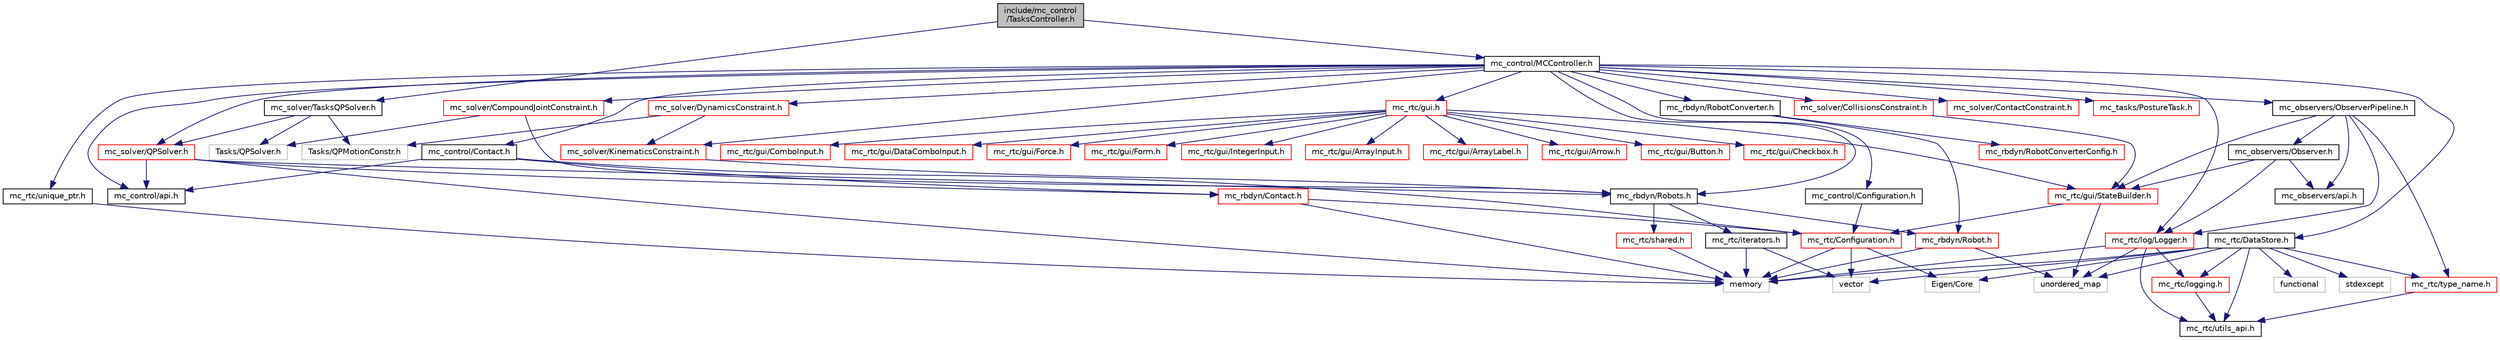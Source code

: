 digraph "include/mc_control/TasksController.h"
{
 // INTERACTIVE_SVG=YES
  edge [fontname="Helvetica",fontsize="10",labelfontname="Helvetica",labelfontsize="10"];
  node [fontname="Helvetica",fontsize="10",shape=record];
  Node0 [label="include/mc_control\l/TasksController.h",height=0.2,width=0.4,color="black", fillcolor="grey75", style="filled", fontcolor="black"];
  Node0 -> Node1 [color="midnightblue",fontsize="10",style="solid",fontname="Helvetica"];
  Node1 [label="mc_control/MCController.h",height=0.2,width=0.4,color="black", fillcolor="white", style="filled",URL="$MCController_8h.html"];
  Node1 -> Node2 [color="midnightblue",fontsize="10",style="solid",fontname="Helvetica"];
  Node2 [label="mc_control/Configuration.h",height=0.2,width=0.4,color="black", fillcolor="white", style="filled",URL="$mc__control_2Configuration_8h.html"];
  Node2 -> Node3 [color="midnightblue",fontsize="10",style="solid",fontname="Helvetica"];
  Node3 [label="mc_rtc/Configuration.h",height=0.2,width=0.4,color="red", fillcolor="white", style="filled",URL="$mc__rtc_2Configuration_8h.html"];
  Node3 -> Node7 [color="midnightblue",fontsize="10",style="solid",fontname="Helvetica"];
  Node7 [label="Eigen/Core",height=0.2,width=0.4,color="grey75", fillcolor="white", style="filled"];
  Node3 -> Node12 [color="midnightblue",fontsize="10",style="solid",fontname="Helvetica"];
  Node12 [label="memory",height=0.2,width=0.4,color="grey75", fillcolor="white", style="filled"];
  Node3 -> Node15 [color="midnightblue",fontsize="10",style="solid",fontname="Helvetica"];
  Node15 [label="vector",height=0.2,width=0.4,color="grey75", fillcolor="white", style="filled"];
  Node1 -> Node29 [color="midnightblue",fontsize="10",style="solid",fontname="Helvetica"];
  Node29 [label="mc_control/Contact.h",height=0.2,width=0.4,color="black", fillcolor="white", style="filled",URL="$mc__control_2Contact_8h.html"];
  Node29 -> Node30 [color="midnightblue",fontsize="10",style="solid",fontname="Helvetica"];
  Node30 [label="mc_control/api.h",height=0.2,width=0.4,color="black", fillcolor="white", style="filled",URL="$include_2mc__control_2api_8h.html"];
  Node29 -> Node31 [color="midnightblue",fontsize="10",style="solid",fontname="Helvetica"];
  Node31 [label="mc_rbdyn/Contact.h",height=0.2,width=0.4,color="red", fillcolor="white", style="filled",URL="$mc__rbdyn_2Contact_8h.html"];
  Node31 -> Node3 [color="midnightblue",fontsize="10",style="solid",fontname="Helvetica"];
  Node31 -> Node12 [color="midnightblue",fontsize="10",style="solid",fontname="Helvetica"];
  Node29 -> Node3 [color="midnightblue",fontsize="10",style="solid",fontname="Helvetica"];
  Node1 -> Node34 [color="midnightblue",fontsize="10",style="solid",fontname="Helvetica"];
  Node34 [label="mc_observers/ObserverPipeline.h",height=0.2,width=0.4,color="black", fillcolor="white", style="filled",URL="$ObserverPipeline_8h.html"];
  Node34 -> Node35 [color="midnightblue",fontsize="10",style="solid",fontname="Helvetica"];
  Node35 [label="mc_observers/Observer.h",height=0.2,width=0.4,color="black", fillcolor="white", style="filled",URL="$Observer_8h.html"];
  Node35 -> Node36 [color="midnightblue",fontsize="10",style="solid",fontname="Helvetica"];
  Node36 [label="mc_observers/api.h",height=0.2,width=0.4,color="black", fillcolor="white", style="filled",URL="$include_2mc__observers_2api_8h.html"];
  Node35 -> Node37 [color="midnightblue",fontsize="10",style="solid",fontname="Helvetica"];
  Node37 [label="mc_rtc/gui/StateBuilder.h",height=0.2,width=0.4,color="red", fillcolor="white", style="filled",URL="$StateBuilder_8h.html"];
  Node37 -> Node3 [color="midnightblue",fontsize="10",style="solid",fontname="Helvetica"];
  Node37 -> Node51 [color="midnightblue",fontsize="10",style="solid",fontname="Helvetica"];
  Node51 [label="unordered_map",height=0.2,width=0.4,color="grey75", fillcolor="white", style="filled"];
  Node35 -> Node53 [color="midnightblue",fontsize="10",style="solid",fontname="Helvetica"];
  Node53 [label="mc_rtc/log/Logger.h",height=0.2,width=0.4,color="red", fillcolor="white", style="filled",URL="$Logger_8h.html"];
  Node53 -> Node17 [color="midnightblue",fontsize="10",style="solid",fontname="Helvetica"];
  Node17 [label="mc_rtc/logging.h",height=0.2,width=0.4,color="red", fillcolor="white", style="filled",URL="$logging_8h.html"];
  Node17 -> Node5 [color="midnightblue",fontsize="10",style="solid",fontname="Helvetica"];
  Node5 [label="mc_rtc/utils_api.h",height=0.2,width=0.4,color="black", fillcolor="white", style="filled",URL="$utils__api_8h.html"];
  Node53 -> Node5 [color="midnightblue",fontsize="10",style="solid",fontname="Helvetica"];
  Node53 -> Node12 [color="midnightblue",fontsize="10",style="solid",fontname="Helvetica"];
  Node53 -> Node51 [color="midnightblue",fontsize="10",style="solid",fontname="Helvetica"];
  Node34 -> Node36 [color="midnightblue",fontsize="10",style="solid",fontname="Helvetica"];
  Node34 -> Node37 [color="midnightblue",fontsize="10",style="solid",fontname="Helvetica"];
  Node34 -> Node53 [color="midnightblue",fontsize="10",style="solid",fontname="Helvetica"];
  Node34 -> Node56 [color="midnightblue",fontsize="10",style="solid",fontname="Helvetica"];
  Node56 [label="mc_rtc/type_name.h",height=0.2,width=0.4,color="red", fillcolor="white", style="filled",URL="$type__name_8h.html"];
  Node56 -> Node5 [color="midnightblue",fontsize="10",style="solid",fontname="Helvetica"];
  Node1 -> Node58 [color="midnightblue",fontsize="10",style="solid",fontname="Helvetica"];
  Node58 [label="mc_rbdyn/RobotConverter.h",height=0.2,width=0.4,color="black", fillcolor="white", style="filled",URL="$RobotConverter_8h.html"];
  Node58 -> Node59 [color="midnightblue",fontsize="10",style="solid",fontname="Helvetica"];
  Node59 [label="mc_rbdyn/Robot.h",height=0.2,width=0.4,color="red", fillcolor="white", style="filled",URL="$mc__rbdyn_2Robot_8h.html"];
  Node59 -> Node12 [color="midnightblue",fontsize="10",style="solid",fontname="Helvetica"];
  Node59 -> Node51 [color="midnightblue",fontsize="10",style="solid",fontname="Helvetica"];
  Node58 -> Node72 [color="midnightblue",fontsize="10",style="solid",fontname="Helvetica"];
  Node72 [label="mc_rbdyn/RobotConverterConfig.h",height=0.2,width=0.4,color="red", fillcolor="white", style="filled",URL="$RobotConverterConfig_8h.html"];
  Node1 -> Node91 [color="midnightblue",fontsize="10",style="solid",fontname="Helvetica"];
  Node91 [label="mc_rbdyn/Robots.h",height=0.2,width=0.4,color="black", fillcolor="white", style="filled",URL="$Robots_8h.html"];
  Node91 -> Node59 [color="midnightblue",fontsize="10",style="solid",fontname="Helvetica"];
  Node91 -> Node92 [color="midnightblue",fontsize="10",style="solid",fontname="Helvetica"];
  Node92 [label="mc_rtc/iterators.h",height=0.2,width=0.4,color="black", fillcolor="white", style="filled",URL="$iterators_8h.html"];
  Node92 -> Node12 [color="midnightblue",fontsize="10",style="solid",fontname="Helvetica"];
  Node92 -> Node15 [color="midnightblue",fontsize="10",style="solid",fontname="Helvetica"];
  Node91 -> Node85 [color="midnightblue",fontsize="10",style="solid",fontname="Helvetica"];
  Node85 [label="mc_rtc/shared.h",height=0.2,width=0.4,color="red", fillcolor="white", style="filled",URL="$shared_8h.html"];
  Node85 -> Node12 [color="midnightblue",fontsize="10",style="solid",fontname="Helvetica"];
  Node1 -> Node93 [color="midnightblue",fontsize="10",style="solid",fontname="Helvetica"];
  Node93 [label="mc_rtc/DataStore.h",height=0.2,width=0.4,color="black", fillcolor="white", style="filled",URL="$DataStore_8h.html"];
  Node93 -> Node17 [color="midnightblue",fontsize="10",style="solid",fontname="Helvetica"];
  Node93 -> Node56 [color="midnightblue",fontsize="10",style="solid",fontname="Helvetica"];
  Node93 -> Node5 [color="midnightblue",fontsize="10",style="solid",fontname="Helvetica"];
  Node93 -> Node94 [color="midnightblue",fontsize="10",style="solid",fontname="Helvetica"];
  Node94 [label="functional",height=0.2,width=0.4,color="grey75", fillcolor="white", style="filled"];
  Node93 -> Node12 [color="midnightblue",fontsize="10",style="solid",fontname="Helvetica"];
  Node93 -> Node95 [color="midnightblue",fontsize="10",style="solid",fontname="Helvetica"];
  Node95 [label="stdexcept",height=0.2,width=0.4,color="grey75", fillcolor="white", style="filled"];
  Node93 -> Node51 [color="midnightblue",fontsize="10",style="solid",fontname="Helvetica"];
  Node93 -> Node15 [color="midnightblue",fontsize="10",style="solid",fontname="Helvetica"];
  Node93 -> Node7 [color="midnightblue",fontsize="10",style="solid",fontname="Helvetica"];
  Node1 -> Node96 [color="midnightblue",fontsize="10",style="solid",fontname="Helvetica"];
  Node96 [label="mc_rtc/gui.h",height=0.2,width=0.4,color="red", fillcolor="white", style="filled",URL="$gui_8h.html"];
  Node96 -> Node37 [color="midnightblue",fontsize="10",style="solid",fontname="Helvetica"];
  Node96 -> Node97 [color="midnightblue",fontsize="10",style="solid",fontname="Helvetica"];
  Node97 [label="mc_rtc/gui/ArrayInput.h",height=0.2,width=0.4,color="red", fillcolor="white", style="filled",URL="$ArrayInput_8h.html"];
  Node96 -> Node98 [color="midnightblue",fontsize="10",style="solid",fontname="Helvetica"];
  Node98 [label="mc_rtc/gui/ArrayLabel.h",height=0.2,width=0.4,color="red", fillcolor="white", style="filled",URL="$ArrayLabel_8h.html"];
  Node96 -> Node100 [color="midnightblue",fontsize="10",style="solid",fontname="Helvetica"];
  Node100 [label="mc_rtc/gui/Arrow.h",height=0.2,width=0.4,color="red", fillcolor="white", style="filled",URL="$Arrow_8h.html"];
  Node96 -> Node101 [color="midnightblue",fontsize="10",style="solid",fontname="Helvetica"];
  Node101 [label="mc_rtc/gui/Button.h",height=0.2,width=0.4,color="red", fillcolor="white", style="filled",URL="$Button_8h.html"];
  Node96 -> Node102 [color="midnightblue",fontsize="10",style="solid",fontname="Helvetica"];
  Node102 [label="mc_rtc/gui/Checkbox.h",height=0.2,width=0.4,color="red", fillcolor="white", style="filled",URL="$Checkbox_8h.html"];
  Node96 -> Node103 [color="midnightblue",fontsize="10",style="solid",fontname="Helvetica"];
  Node103 [label="mc_rtc/gui/ComboInput.h",height=0.2,width=0.4,color="red", fillcolor="white", style="filled",URL="$ComboInput_8h.html"];
  Node96 -> Node104 [color="midnightblue",fontsize="10",style="solid",fontname="Helvetica"];
  Node104 [label="mc_rtc/gui/DataComboInput.h",height=0.2,width=0.4,color="red", fillcolor="white", style="filled",URL="$DataComboInput_8h.html"];
  Node96 -> Node105 [color="midnightblue",fontsize="10",style="solid",fontname="Helvetica"];
  Node105 [label="mc_rtc/gui/Force.h",height=0.2,width=0.4,color="red", fillcolor="white", style="filled",URL="$Force_8h.html"];
  Node96 -> Node106 [color="midnightblue",fontsize="10",style="solid",fontname="Helvetica"];
  Node106 [label="mc_rtc/gui/Form.h",height=0.2,width=0.4,color="red", fillcolor="white", style="filled",URL="$Form_8h.html"];
  Node96 -> Node107 [color="midnightblue",fontsize="10",style="solid",fontname="Helvetica"];
  Node107 [label="mc_rtc/gui/IntegerInput.h",height=0.2,width=0.4,color="red", fillcolor="white", style="filled",URL="$IntegerInput_8h.html"];
  Node1 -> Node53 [color="midnightblue",fontsize="10",style="solid",fontname="Helvetica"];
  Node1 -> Node134 [color="midnightblue",fontsize="10",style="solid",fontname="Helvetica"];
  Node134 [label="mc_rtc/unique_ptr.h",height=0.2,width=0.4,color="black", fillcolor="white", style="filled",URL="$unique__ptr_8h.html"];
  Node134 -> Node12 [color="midnightblue",fontsize="10",style="solid",fontname="Helvetica"];
  Node1 -> Node135 [color="midnightblue",fontsize="10",style="solid",fontname="Helvetica"];
  Node135 [label="mc_solver/CollisionsConstraint.h",height=0.2,width=0.4,color="red", fillcolor="white", style="filled",URL="$CollisionsConstraint_8h.html"];
  Node135 -> Node37 [color="midnightblue",fontsize="10",style="solid",fontname="Helvetica"];
  Node1 -> Node140 [color="midnightblue",fontsize="10",style="solid",fontname="Helvetica"];
  Node140 [label="mc_solver/CompoundJointConstraint.h",height=0.2,width=0.4,color="red", fillcolor="white", style="filled",URL="$CompoundJointConstraint_8h.html"];
  Node140 -> Node91 [color="midnightblue",fontsize="10",style="solid",fontname="Helvetica"];
  Node140 -> Node141 [color="midnightblue",fontsize="10",style="solid",fontname="Helvetica"];
  Node141 [label="Tasks/QPSolver.h",height=0.2,width=0.4,color="grey75", fillcolor="white", style="filled"];
  Node1 -> Node142 [color="midnightblue",fontsize="10",style="solid",fontname="Helvetica"];
  Node142 [label="mc_solver/ContactConstraint.h",height=0.2,width=0.4,color="red", fillcolor="white", style="filled",URL="$ContactConstraint_8h.html"];
  Node1 -> Node144 [color="midnightblue",fontsize="10",style="solid",fontname="Helvetica"];
  Node144 [label="mc_solver/DynamicsConstraint.h",height=0.2,width=0.4,color="red", fillcolor="white", style="filled",URL="$DynamicsConstraint_8h.html"];
  Node144 -> Node145 [color="midnightblue",fontsize="10",style="solid",fontname="Helvetica"];
  Node145 [label="mc_solver/KinematicsConstraint.h",height=0.2,width=0.4,color="red", fillcolor="white", style="filled",URL="$KinematicsConstraint_8h.html"];
  Node145 -> Node91 [color="midnightblue",fontsize="10",style="solid",fontname="Helvetica"];
  Node144 -> Node150 [color="midnightblue",fontsize="10",style="solid",fontname="Helvetica"];
  Node150 [label="Tasks/QPMotionConstr.h",height=0.2,width=0.4,color="grey75", fillcolor="white", style="filled"];
  Node1 -> Node145 [color="midnightblue",fontsize="10",style="solid",fontname="Helvetica"];
  Node1 -> Node137 [color="midnightblue",fontsize="10",style="solid",fontname="Helvetica"];
  Node137 [label="mc_solver/QPSolver.h",height=0.2,width=0.4,color="red", fillcolor="white", style="filled",URL="$QPSolver_8h.html"];
  Node137 -> Node30 [color="midnightblue",fontsize="10",style="solid",fontname="Helvetica"];
  Node137 -> Node31 [color="midnightblue",fontsize="10",style="solid",fontname="Helvetica"];
  Node137 -> Node91 [color="midnightblue",fontsize="10",style="solid",fontname="Helvetica"];
  Node137 -> Node12 [color="midnightblue",fontsize="10",style="solid",fontname="Helvetica"];
  Node1 -> Node151 [color="midnightblue",fontsize="10",style="solid",fontname="Helvetica"];
  Node151 [label="mc_tasks/PostureTask.h",height=0.2,width=0.4,color="red", fillcolor="white", style="filled",URL="$PostureTask_8h.html"];
  Node1 -> Node30 [color="midnightblue",fontsize="10",style="solid",fontname="Helvetica"];
  Node0 -> Node155 [color="midnightblue",fontsize="10",style="solid",fontname="Helvetica"];
  Node155 [label="mc_solver/TasksQPSolver.h",height=0.2,width=0.4,color="black", fillcolor="white", style="filled",URL="$TasksQPSolver_8h.html"];
  Node155 -> Node137 [color="midnightblue",fontsize="10",style="solid",fontname="Helvetica"];
  Node155 -> Node150 [color="midnightblue",fontsize="10",style="solid",fontname="Helvetica"];
  Node155 -> Node141 [color="midnightblue",fontsize="10",style="solid",fontname="Helvetica"];
}
